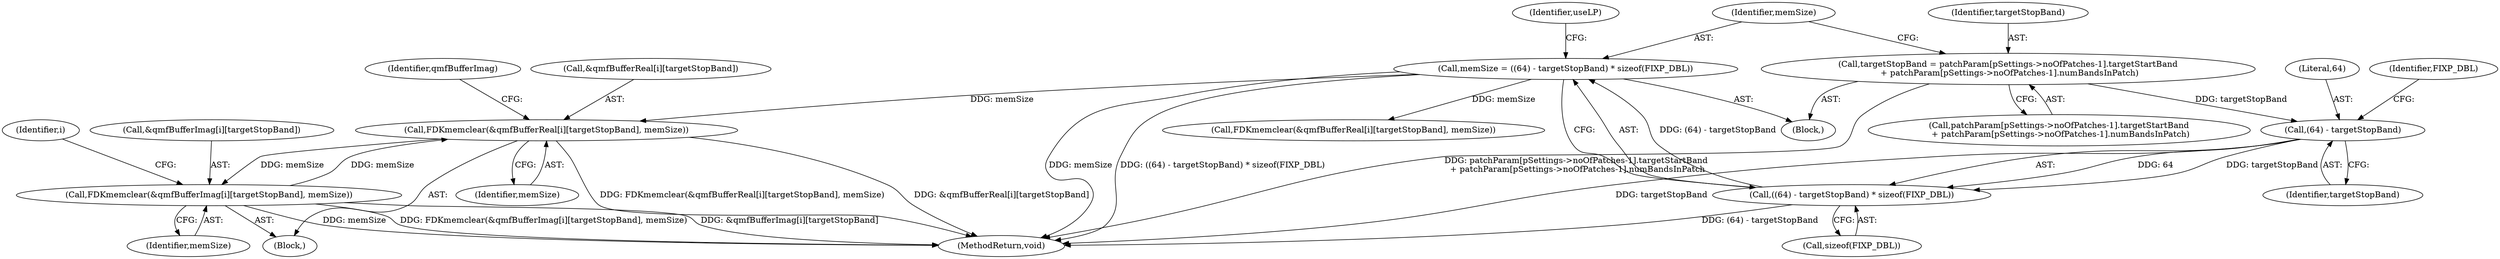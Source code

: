 digraph "0_Android_8e3be529372892e20ccf196809bc73276c822189@array" {
"1000321" [label="(Call,FDKmemclear(&qmfBufferReal[i][targetStopBand], memSize))"];
"1000329" [label="(Call,FDKmemclear(&qmfBufferImag[i][targetStopBand], memSize))"];
"1000321" [label="(Call,FDKmemclear(&qmfBufferReal[i][targetStopBand], memSize))"];
"1000299" [label="(Call,memSize = ((64) - targetStopBand) * sizeof(FIXP_DBL))"];
"1000301" [label="(Call,((64) - targetStopBand) * sizeof(FIXP_DBL))"];
"1000302" [label="(Call,(64) - targetStopBand)"];
"1000277" [label="(Call,targetStopBand = patchParam[pSettings->noOfPatches-1].targetStartBand\n + patchParam[pSettings->noOfPatches-1].numBandsInPatch)"];
"1000321" [label="(Call,FDKmemclear(&qmfBufferReal[i][targetStopBand], memSize))"];
"1000301" [label="(Call,((64) - targetStopBand) * sizeof(FIXP_DBL))"];
"1000303" [label="(Literal,64)"];
"1000333" [label="(Identifier,qmfBufferImag)"];
"1000178" [label="(Block,)"];
"1000320" [label="(Block,)"];
"1000348" [label="(Call,FDKmemclear(&qmfBufferReal[i][targetStopBand], memSize))"];
"1000329" [label="(Call,FDKmemclear(&qmfBufferImag[i][targetStopBand], memSize))"];
"1000302" [label="(Call,(64) - targetStopBand)"];
"1000322" [label="(Call,&qmfBufferReal[i][targetStopBand])"];
"1000336" [label="(Identifier,memSize)"];
"1000300" [label="(Identifier,memSize)"];
"1000330" [label="(Call,&qmfBufferImag[i][targetStopBand])"];
"1000309" [label="(Identifier,useLP)"];
"1000299" [label="(Call,memSize = ((64) - targetStopBand) * sizeof(FIXP_DBL))"];
"1000328" [label="(Identifier,memSize)"];
"1002027" [label="(MethodReturn,void)"];
"1000278" [label="(Identifier,targetStopBand)"];
"1000305" [label="(Call,sizeof(FIXP_DBL))"];
"1000319" [label="(Identifier,i)"];
"1000279" [label="(Call,patchParam[pSettings->noOfPatches-1].targetStartBand\n + patchParam[pSettings->noOfPatches-1].numBandsInPatch)"];
"1000304" [label="(Identifier,targetStopBand)"];
"1000306" [label="(Identifier,FIXP_DBL)"];
"1000277" [label="(Call,targetStopBand = patchParam[pSettings->noOfPatches-1].targetStartBand\n + patchParam[pSettings->noOfPatches-1].numBandsInPatch)"];
"1000321" -> "1000320"  [label="AST: "];
"1000321" -> "1000328"  [label="CFG: "];
"1000322" -> "1000321"  [label="AST: "];
"1000328" -> "1000321"  [label="AST: "];
"1000333" -> "1000321"  [label="CFG: "];
"1000321" -> "1002027"  [label="DDG: &qmfBufferReal[i][targetStopBand]"];
"1000321" -> "1002027"  [label="DDG: FDKmemclear(&qmfBufferReal[i][targetStopBand], memSize)"];
"1000329" -> "1000321"  [label="DDG: memSize"];
"1000299" -> "1000321"  [label="DDG: memSize"];
"1000321" -> "1000329"  [label="DDG: memSize"];
"1000329" -> "1000320"  [label="AST: "];
"1000329" -> "1000336"  [label="CFG: "];
"1000330" -> "1000329"  [label="AST: "];
"1000336" -> "1000329"  [label="AST: "];
"1000319" -> "1000329"  [label="CFG: "];
"1000329" -> "1002027"  [label="DDG: memSize"];
"1000329" -> "1002027"  [label="DDG: FDKmemclear(&qmfBufferImag[i][targetStopBand], memSize)"];
"1000329" -> "1002027"  [label="DDG: &qmfBufferImag[i][targetStopBand]"];
"1000299" -> "1000178"  [label="AST: "];
"1000299" -> "1000301"  [label="CFG: "];
"1000300" -> "1000299"  [label="AST: "];
"1000301" -> "1000299"  [label="AST: "];
"1000309" -> "1000299"  [label="CFG: "];
"1000299" -> "1002027"  [label="DDG: ((64) - targetStopBand) * sizeof(FIXP_DBL)"];
"1000299" -> "1002027"  [label="DDG: memSize"];
"1000301" -> "1000299"  [label="DDG: (64) - targetStopBand"];
"1000299" -> "1000348"  [label="DDG: memSize"];
"1000301" -> "1000305"  [label="CFG: "];
"1000302" -> "1000301"  [label="AST: "];
"1000305" -> "1000301"  [label="AST: "];
"1000301" -> "1002027"  [label="DDG: (64) - targetStopBand"];
"1000302" -> "1000301"  [label="DDG: 64"];
"1000302" -> "1000301"  [label="DDG: targetStopBand"];
"1000302" -> "1000304"  [label="CFG: "];
"1000303" -> "1000302"  [label="AST: "];
"1000304" -> "1000302"  [label="AST: "];
"1000306" -> "1000302"  [label="CFG: "];
"1000302" -> "1002027"  [label="DDG: targetStopBand"];
"1000277" -> "1000302"  [label="DDG: targetStopBand"];
"1000277" -> "1000178"  [label="AST: "];
"1000277" -> "1000279"  [label="CFG: "];
"1000278" -> "1000277"  [label="AST: "];
"1000279" -> "1000277"  [label="AST: "];
"1000300" -> "1000277"  [label="CFG: "];
"1000277" -> "1002027"  [label="DDG: patchParam[pSettings->noOfPatches-1].targetStartBand\n + patchParam[pSettings->noOfPatches-1].numBandsInPatch"];
}
